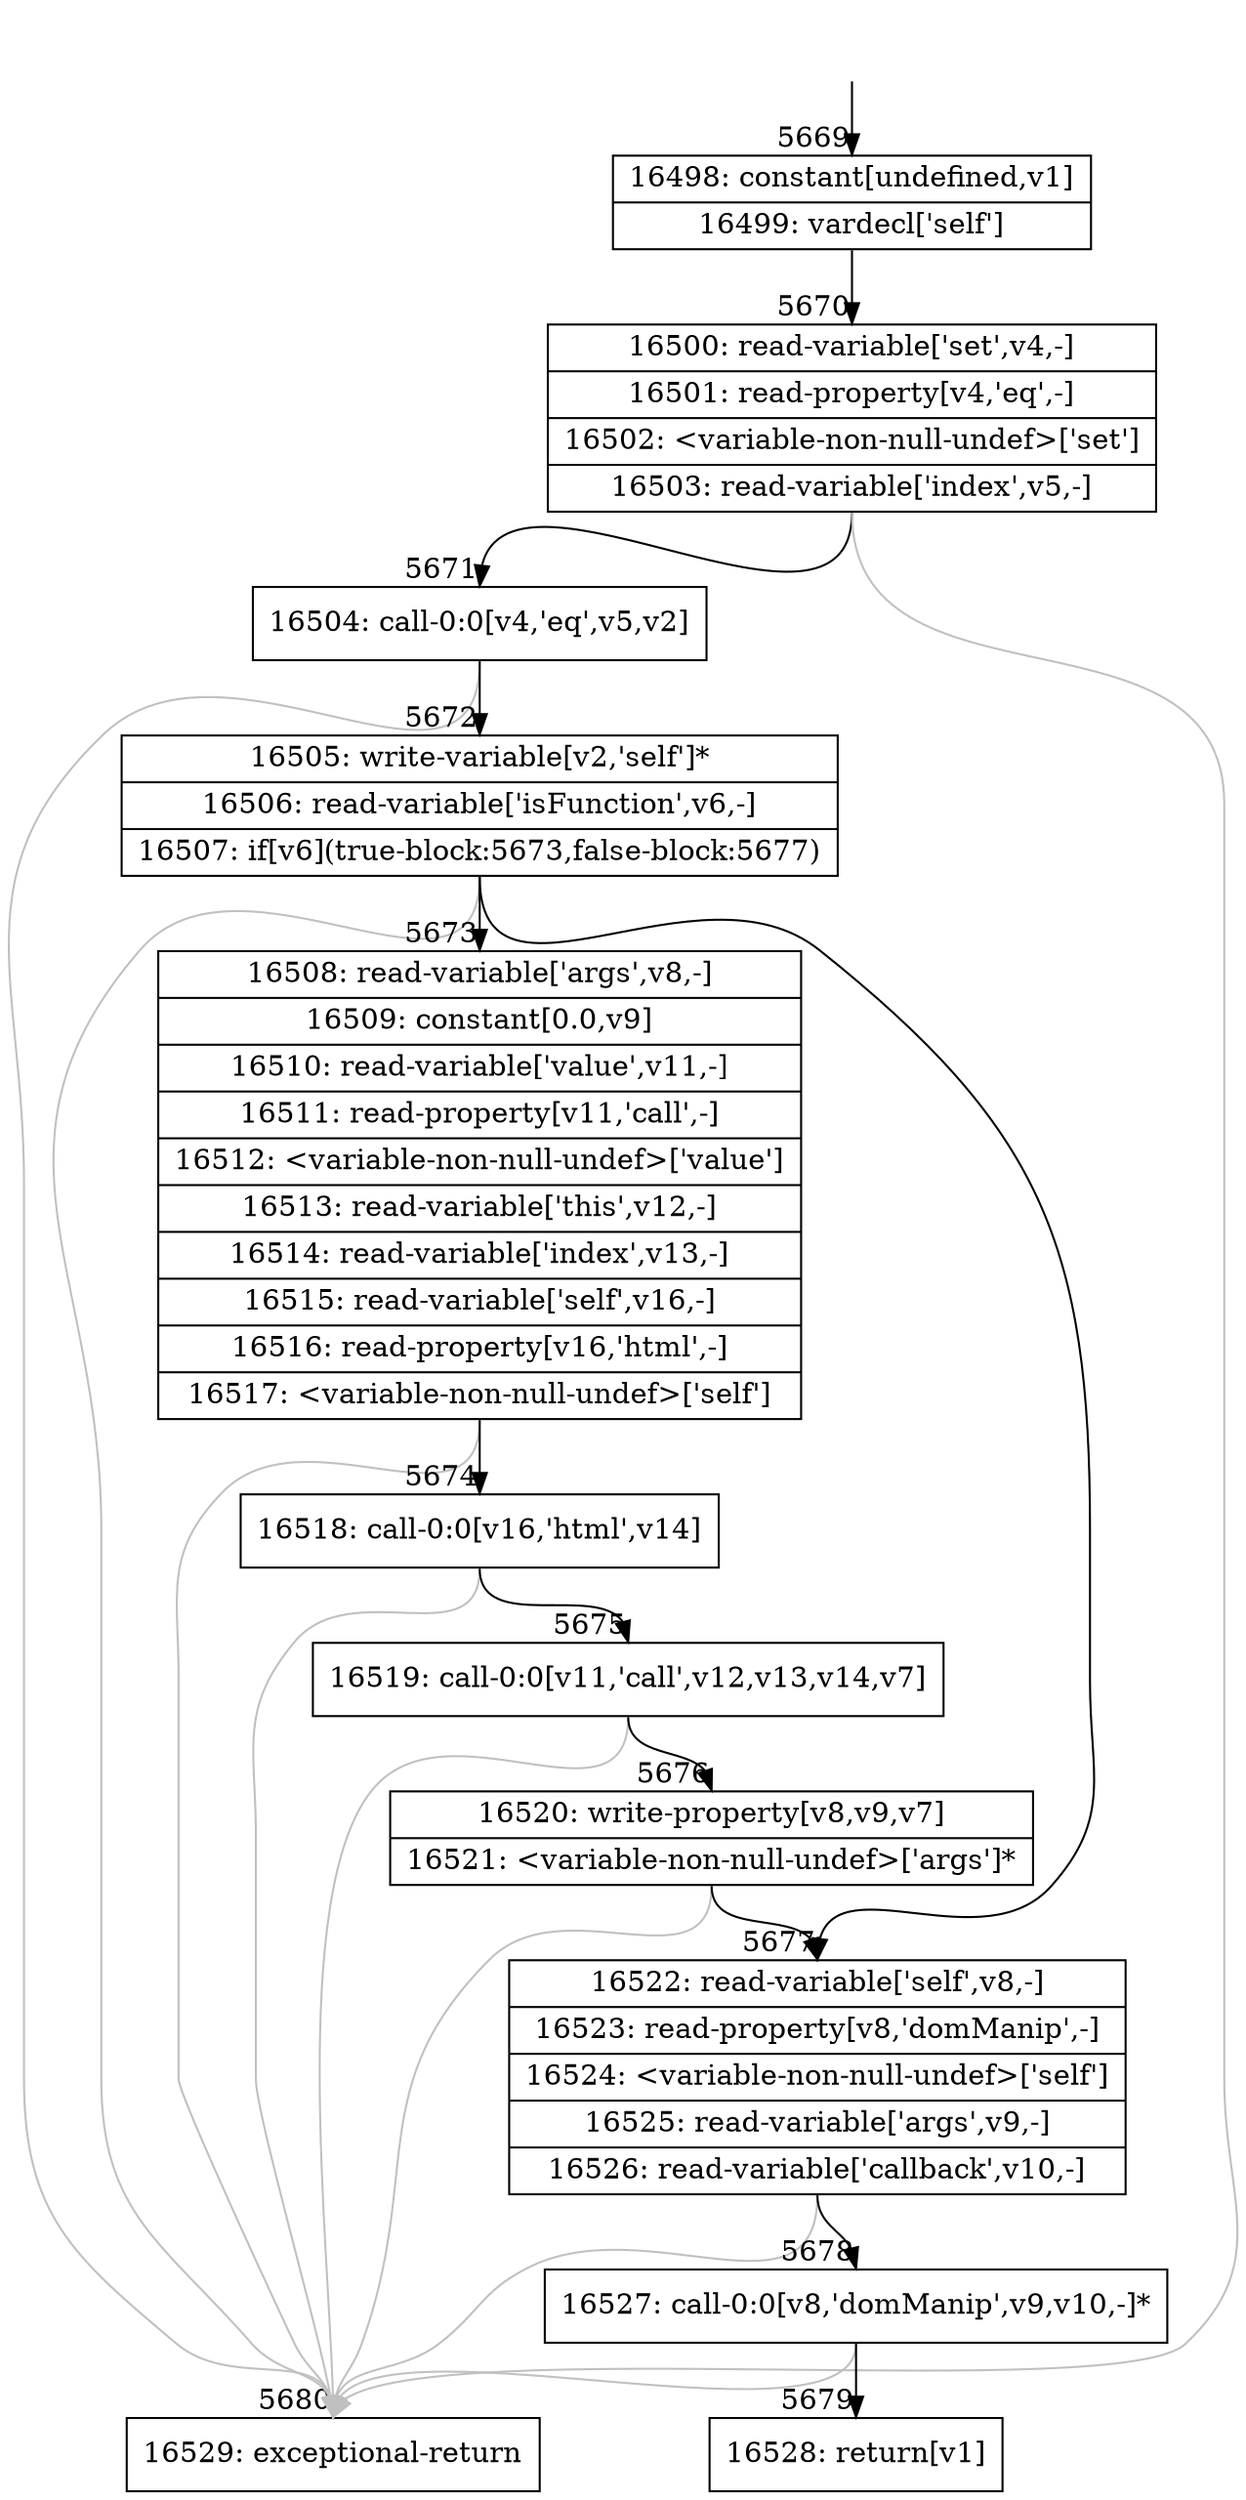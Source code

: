 digraph {
rankdir="TD"
BB_entry356[shape=none,label=""];
BB_entry356 -> BB5669 [tailport=s, headport=n, headlabel="    5669"]
BB5669 [shape=record label="{16498: constant[undefined,v1]|16499: vardecl['self']}" ] 
BB5669 -> BB5670 [tailport=s, headport=n, headlabel="      5670"]
BB5670 [shape=record label="{16500: read-variable['set',v4,-]|16501: read-property[v4,'eq',-]|16502: \<variable-non-null-undef\>['set']|16503: read-variable['index',v5,-]}" ] 
BB5670 -> BB5671 [tailport=s, headport=n, headlabel="      5671"]
BB5670 -> BB5680 [tailport=s, headport=n, color=gray, headlabel="      5680"]
BB5671 [shape=record label="{16504: call-0:0[v4,'eq',v5,v2]}" ] 
BB5671 -> BB5672 [tailport=s, headport=n, headlabel="      5672"]
BB5671 -> BB5680 [tailport=s, headport=n, color=gray]
BB5672 [shape=record label="{16505: write-variable[v2,'self']*|16506: read-variable['isFunction',v6,-]|16507: if[v6](true-block:5673,false-block:5677)}" ] 
BB5672 -> BB5673 [tailport=s, headport=n, headlabel="      5673"]
BB5672 -> BB5677 [tailport=s, headport=n, headlabel="      5677"]
BB5672 -> BB5680 [tailport=s, headport=n, color=gray]
BB5673 [shape=record label="{16508: read-variable['args',v8,-]|16509: constant[0.0,v9]|16510: read-variable['value',v11,-]|16511: read-property[v11,'call',-]|16512: \<variable-non-null-undef\>['value']|16513: read-variable['this',v12,-]|16514: read-variable['index',v13,-]|16515: read-variable['self',v16,-]|16516: read-property[v16,'html',-]|16517: \<variable-non-null-undef\>['self']}" ] 
BB5673 -> BB5674 [tailport=s, headport=n, headlabel="      5674"]
BB5673 -> BB5680 [tailport=s, headport=n, color=gray]
BB5674 [shape=record label="{16518: call-0:0[v16,'html',v14]}" ] 
BB5674 -> BB5675 [tailport=s, headport=n, headlabel="      5675"]
BB5674 -> BB5680 [tailport=s, headport=n, color=gray]
BB5675 [shape=record label="{16519: call-0:0[v11,'call',v12,v13,v14,v7]}" ] 
BB5675 -> BB5676 [tailport=s, headport=n, headlabel="      5676"]
BB5675 -> BB5680 [tailport=s, headport=n, color=gray]
BB5676 [shape=record label="{16520: write-property[v8,v9,v7]|16521: \<variable-non-null-undef\>['args']*}" ] 
BB5676 -> BB5677 [tailport=s, headport=n]
BB5676 -> BB5680 [tailport=s, headport=n, color=gray]
BB5677 [shape=record label="{16522: read-variable['self',v8,-]|16523: read-property[v8,'domManip',-]|16524: \<variable-non-null-undef\>['self']|16525: read-variable['args',v9,-]|16526: read-variable['callback',v10,-]}" ] 
BB5677 -> BB5678 [tailport=s, headport=n, headlabel="      5678"]
BB5677 -> BB5680 [tailport=s, headport=n, color=gray]
BB5678 [shape=record label="{16527: call-0:0[v8,'domManip',v9,v10,-]*}" ] 
BB5678 -> BB5679 [tailport=s, headport=n, headlabel="      5679"]
BB5678 -> BB5680 [tailport=s, headport=n, color=gray]
BB5679 [shape=record label="{16528: return[v1]}" ] 
BB5680 [shape=record label="{16529: exceptional-return}" ] 
}
